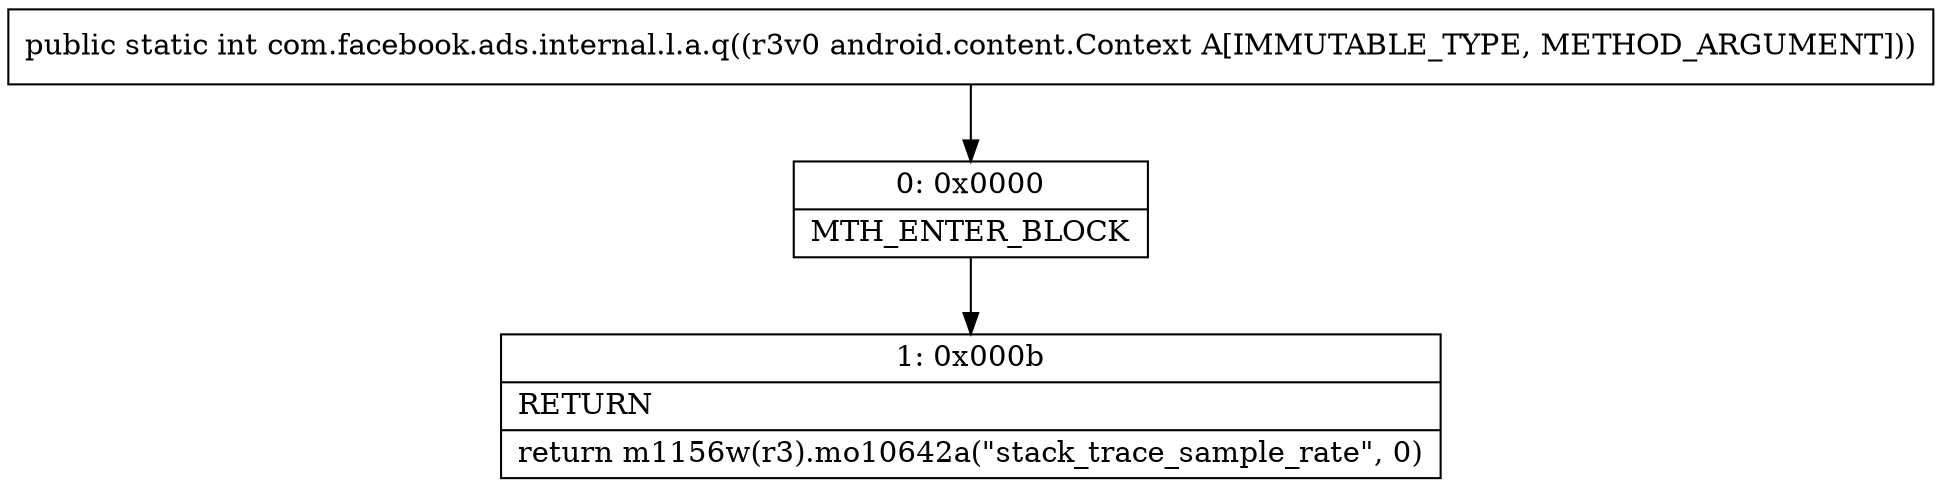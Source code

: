 digraph "CFG forcom.facebook.ads.internal.l.a.q(Landroid\/content\/Context;)I" {
Node_0 [shape=record,label="{0\:\ 0x0000|MTH_ENTER_BLOCK\l}"];
Node_1 [shape=record,label="{1\:\ 0x000b|RETURN\l|return m1156w(r3).mo10642a(\"stack_trace_sample_rate\", 0)\l}"];
MethodNode[shape=record,label="{public static int com.facebook.ads.internal.l.a.q((r3v0 android.content.Context A[IMMUTABLE_TYPE, METHOD_ARGUMENT])) }"];
MethodNode -> Node_0;
Node_0 -> Node_1;
}

